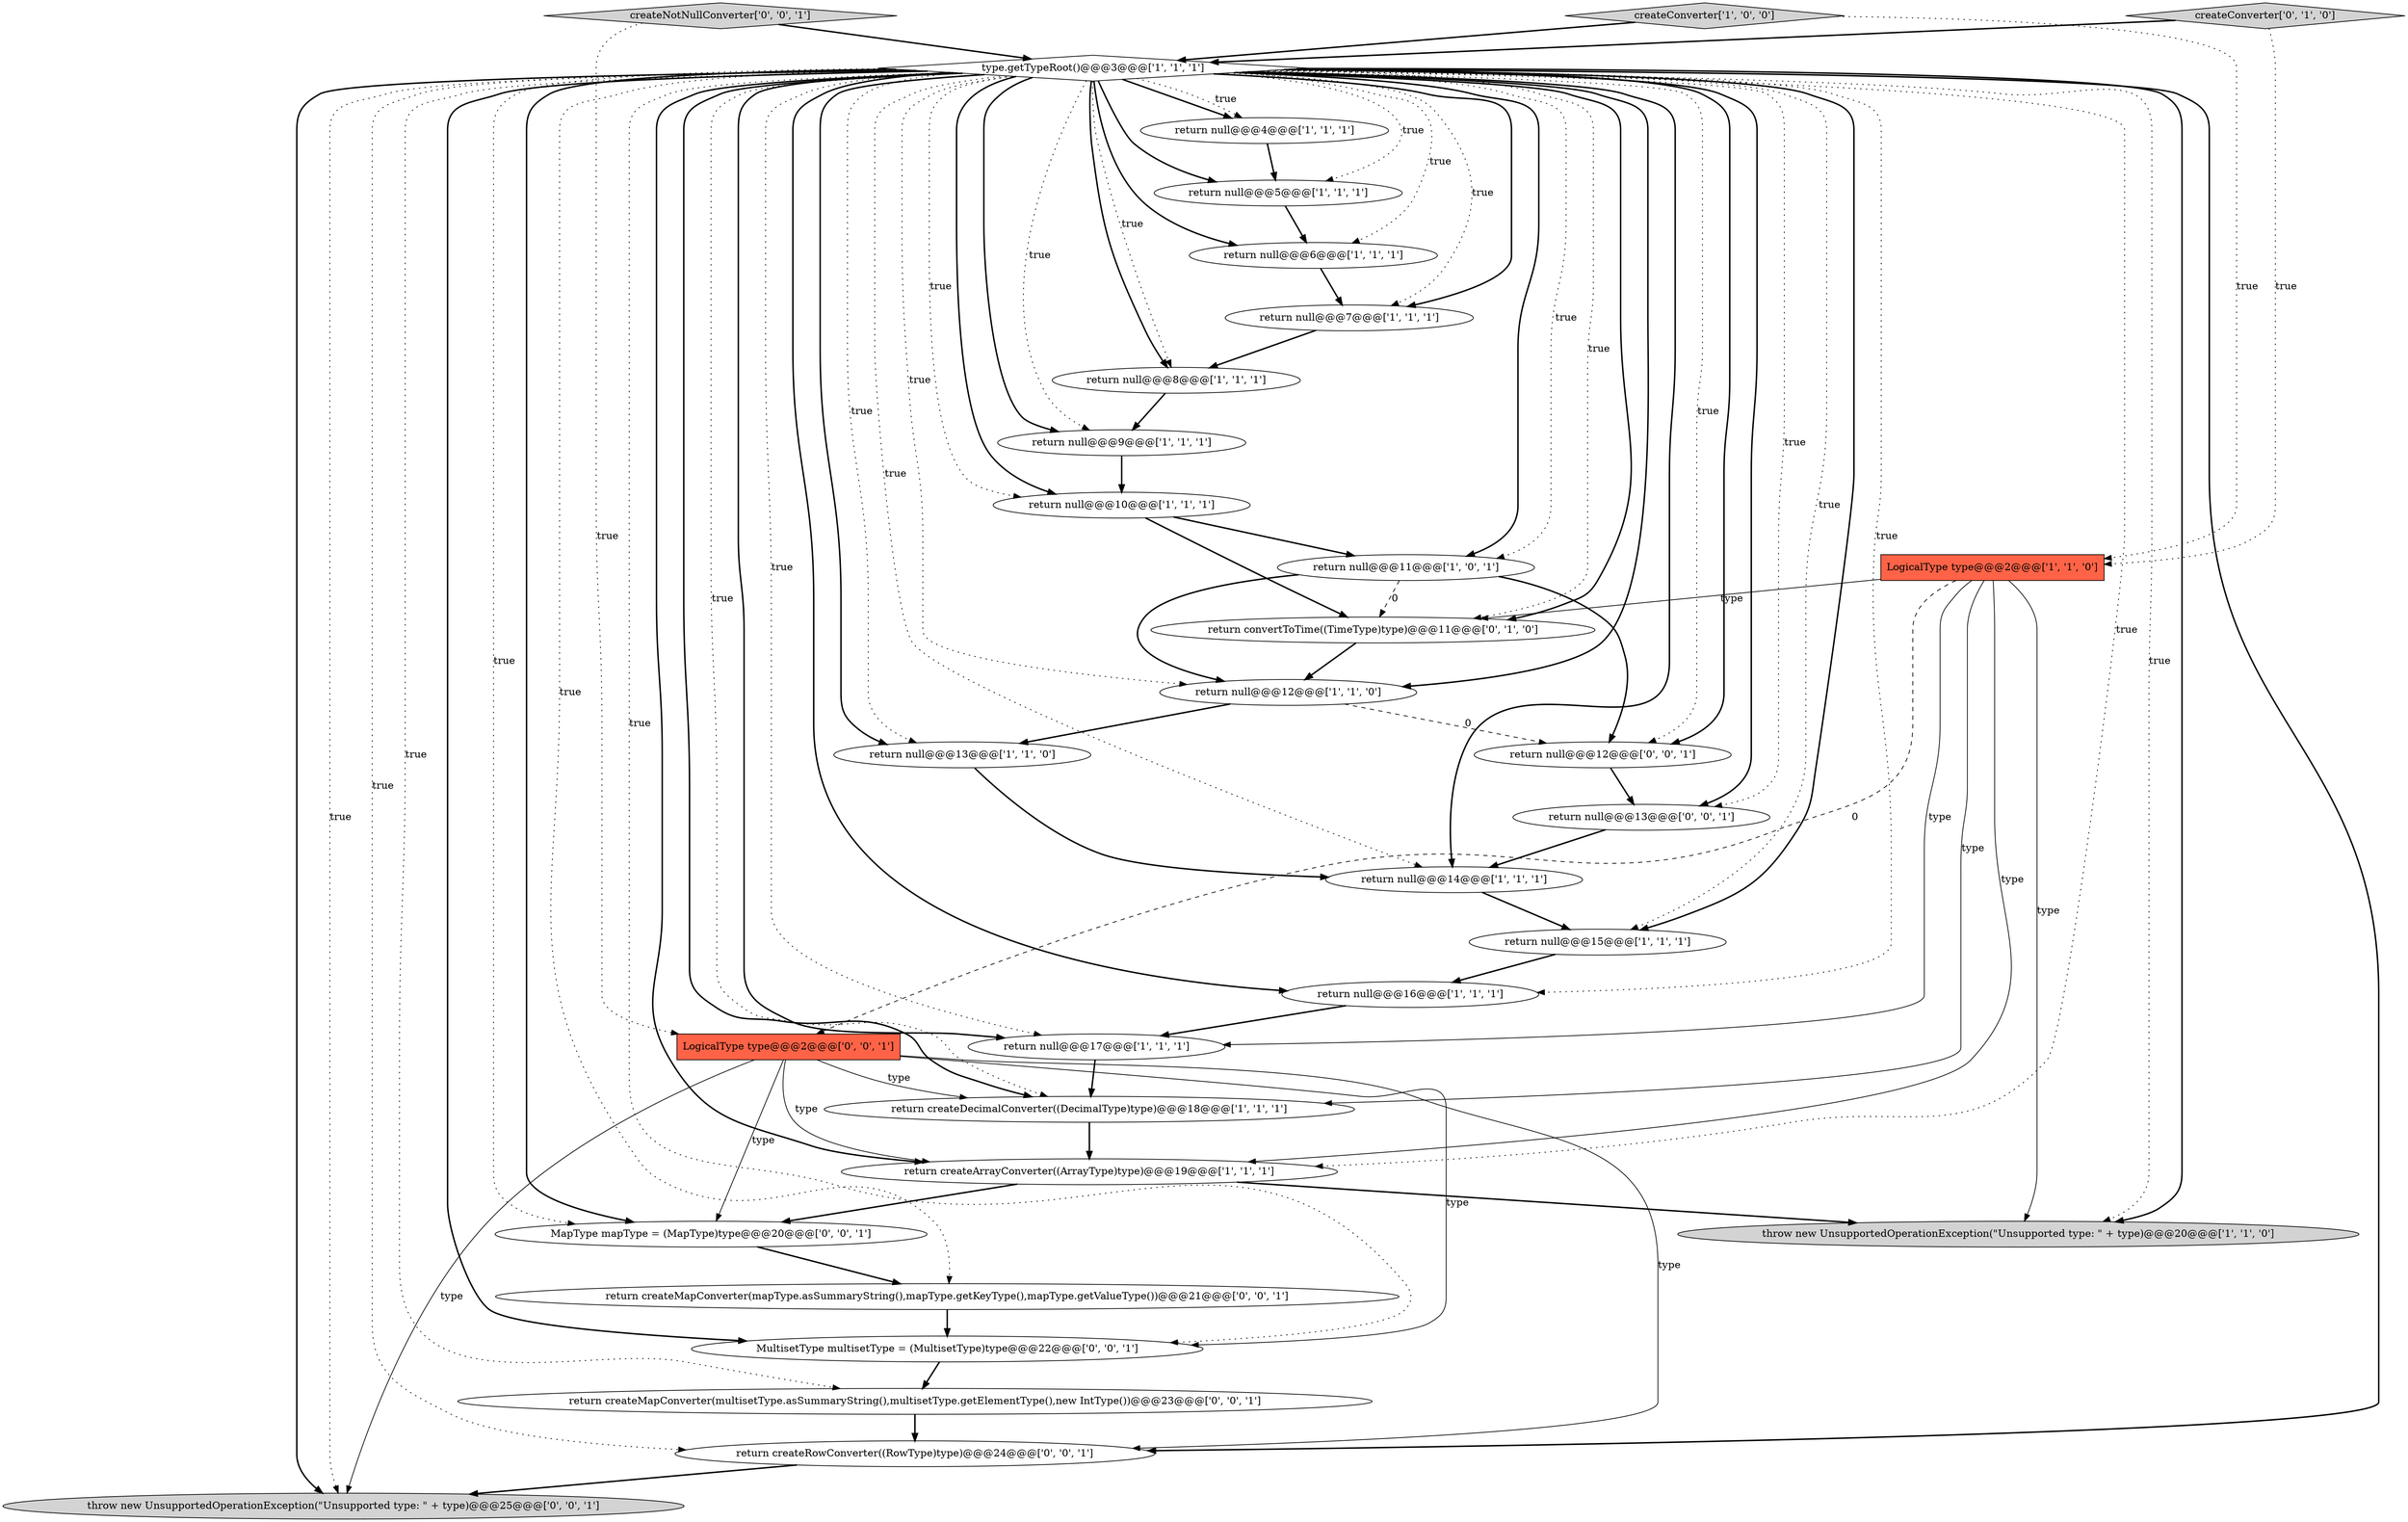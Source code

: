 digraph {
17 [style = filled, label = "return null@@@17@@@['1', '1', '1']", fillcolor = white, shape = ellipse image = "AAA0AAABBB1BBB"];
26 [style = filled, label = "LogicalType type@@@2@@@['0', '0', '1']", fillcolor = tomato, shape = box image = "AAA0AAABBB3BBB"];
5 [style = filled, label = "return null@@@8@@@['1', '1', '1']", fillcolor = white, shape = ellipse image = "AAA0AAABBB1BBB"];
28 [style = filled, label = "return null@@@12@@@['0', '0', '1']", fillcolor = white, shape = ellipse image = "AAA0AAABBB3BBB"];
13 [style = filled, label = "return createArrayConverter((ArrayType)type)@@@19@@@['1', '1', '1']", fillcolor = white, shape = ellipse image = "AAA0AAABBB1BBB"];
14 [style = filled, label = "LogicalType type@@@2@@@['1', '1', '0']", fillcolor = tomato, shape = box image = "AAA0AAABBB1BBB"];
2 [style = filled, label = "type.getTypeRoot()@@@3@@@['1', '1', '1']", fillcolor = white, shape = diamond image = "AAA0AAABBB1BBB"];
12 [style = filled, label = "return null@@@16@@@['1', '1', '1']", fillcolor = white, shape = ellipse image = "AAA0AAABBB1BBB"];
3 [style = filled, label = "return createDecimalConverter((DecimalType)type)@@@18@@@['1', '1', '1']", fillcolor = white, shape = ellipse image = "AAA0AAABBB1BBB"];
25 [style = filled, label = "createNotNullConverter['0', '0', '1']", fillcolor = lightgray, shape = diamond image = "AAA0AAABBB3BBB"];
11 [style = filled, label = "return null@@@15@@@['1', '1', '1']", fillcolor = white, shape = ellipse image = "AAA0AAABBB1BBB"];
0 [style = filled, label = "return null@@@13@@@['1', '1', '0']", fillcolor = white, shape = ellipse image = "AAA0AAABBB1BBB"];
30 [style = filled, label = "MapType mapType = (MapType)type@@@20@@@['0', '0', '1']", fillcolor = white, shape = ellipse image = "AAA0AAABBB3BBB"];
1 [style = filled, label = "return null@@@4@@@['1', '1', '1']", fillcolor = white, shape = ellipse image = "AAA0AAABBB1BBB"];
9 [style = filled, label = "return null@@@11@@@['1', '0', '1']", fillcolor = white, shape = ellipse image = "AAA0AAABBB1BBB"];
24 [style = filled, label = "return createMapConverter(multisetType.asSummaryString(),multisetType.getElementType(),new IntType())@@@23@@@['0', '0', '1']", fillcolor = white, shape = ellipse image = "AAA0AAABBB3BBB"];
6 [style = filled, label = "return null@@@9@@@['1', '1', '1']", fillcolor = white, shape = ellipse image = "AAA0AAABBB1BBB"];
16 [style = filled, label = "createConverter['1', '0', '0']", fillcolor = lightgray, shape = diamond image = "AAA0AAABBB1BBB"];
20 [style = filled, label = "return convertToTime((TimeType)type)@@@11@@@['0', '1', '0']", fillcolor = white, shape = ellipse image = "AAA1AAABBB2BBB"];
21 [style = filled, label = "createConverter['0', '1', '0']", fillcolor = lightgray, shape = diamond image = "AAA0AAABBB2BBB"];
19 [style = filled, label = "return null@@@10@@@['1', '1', '1']", fillcolor = white, shape = ellipse image = "AAA0AAABBB1BBB"];
7 [style = filled, label = "return null@@@5@@@['1', '1', '1']", fillcolor = white, shape = ellipse image = "AAA0AAABBB1BBB"];
31 [style = filled, label = "MultisetType multisetType = (MultisetType)type@@@22@@@['0', '0', '1']", fillcolor = white, shape = ellipse image = "AAA0AAABBB3BBB"];
27 [style = filled, label = "throw new UnsupportedOperationException(\"Unsupported type: \" + type)@@@25@@@['0', '0', '1']", fillcolor = lightgray, shape = ellipse image = "AAA0AAABBB3BBB"];
8 [style = filled, label = "return null@@@7@@@['1', '1', '1']", fillcolor = white, shape = ellipse image = "AAA0AAABBB1BBB"];
18 [style = filled, label = "return null@@@14@@@['1', '1', '1']", fillcolor = white, shape = ellipse image = "AAA0AAABBB1BBB"];
29 [style = filled, label = "return createRowConverter((RowType)type)@@@24@@@['0', '0', '1']", fillcolor = white, shape = ellipse image = "AAA0AAABBB3BBB"];
15 [style = filled, label = "return null@@@6@@@['1', '1', '1']", fillcolor = white, shape = ellipse image = "AAA0AAABBB1BBB"];
4 [style = filled, label = "throw new UnsupportedOperationException(\"Unsupported type: \" + type)@@@20@@@['1', '1', '0']", fillcolor = lightgray, shape = ellipse image = "AAA0AAABBB1BBB"];
23 [style = filled, label = "return createMapConverter(mapType.asSummaryString(),mapType.getKeyType(),mapType.getValueType())@@@21@@@['0', '0', '1']", fillcolor = white, shape = ellipse image = "AAA0AAABBB3BBB"];
22 [style = filled, label = "return null@@@13@@@['0', '0', '1']", fillcolor = white, shape = ellipse image = "AAA0AAABBB3BBB"];
10 [style = filled, label = "return null@@@12@@@['1', '1', '0']", fillcolor = white, shape = ellipse image = "AAA0AAABBB1BBB"];
2->4 [style = bold, label=""];
11->12 [style = bold, label=""];
10->28 [style = dashed, label="0"];
20->10 [style = bold, label=""];
2->8 [style = dotted, label="true"];
26->31 [style = solid, label="type"];
2->5 [style = dotted, label="true"];
14->4 [style = solid, label="type"];
2->10 [style = bold, label=""];
25->26 [style = dotted, label="true"];
6->19 [style = bold, label=""];
17->3 [style = bold, label=""];
3->13 [style = bold, label=""];
2->17 [style = bold, label=""];
28->22 [style = bold, label=""];
2->28 [style = dotted, label="true"];
2->29 [style = bold, label=""];
2->1 [style = bold, label=""];
2->31 [style = bold, label=""];
2->29 [style = dotted, label="true"];
21->14 [style = dotted, label="true"];
9->28 [style = bold, label=""];
24->29 [style = bold, label=""];
15->8 [style = bold, label=""];
2->19 [style = dotted, label="true"];
5->6 [style = bold, label=""];
2->7 [style = dotted, label="true"];
2->3 [style = dotted, label="true"];
8->5 [style = bold, label=""];
16->14 [style = dotted, label="true"];
14->13 [style = solid, label="type"];
14->3 [style = solid, label="type"];
2->28 [style = bold, label=""];
2->3 [style = bold, label=""];
16->2 [style = bold, label=""];
14->20 [style = solid, label="type"];
2->1 [style = dotted, label="true"];
26->3 [style = solid, label="type"];
2->13 [style = dotted, label="true"];
30->23 [style = bold, label=""];
2->22 [style = dotted, label="true"];
2->12 [style = dotted, label="true"];
2->27 [style = bold, label=""];
9->10 [style = bold, label=""];
2->23 [style = dotted, label="true"];
2->24 [style = dotted, label="true"];
29->27 [style = bold, label=""];
2->27 [style = dotted, label="true"];
13->4 [style = bold, label=""];
2->7 [style = bold, label=""];
2->13 [style = bold, label=""];
2->30 [style = dotted, label="true"];
2->8 [style = bold, label=""];
23->31 [style = bold, label=""];
2->9 [style = bold, label=""];
2->19 [style = bold, label=""];
2->31 [style = dotted, label="true"];
12->17 [style = bold, label=""];
2->15 [style = dotted, label="true"];
2->18 [style = dotted, label="true"];
22->18 [style = bold, label=""];
9->20 [style = dashed, label="0"];
2->6 [style = bold, label=""];
2->0 [style = bold, label=""];
7->15 [style = bold, label=""];
1->7 [style = bold, label=""];
26->13 [style = solid, label="type"];
18->11 [style = bold, label=""];
10->0 [style = bold, label=""];
2->11 [style = dotted, label="true"];
2->17 [style = dotted, label="true"];
26->27 [style = solid, label="type"];
2->4 [style = dotted, label="true"];
19->9 [style = bold, label=""];
13->30 [style = bold, label=""];
26->30 [style = solid, label="type"];
25->2 [style = bold, label=""];
2->11 [style = bold, label=""];
2->5 [style = bold, label=""];
2->9 [style = dotted, label="true"];
14->17 [style = solid, label="type"];
19->20 [style = bold, label=""];
2->20 [style = dotted, label="true"];
2->6 [style = dotted, label="true"];
14->26 [style = dashed, label="0"];
2->10 [style = dotted, label="true"];
21->2 [style = bold, label=""];
2->18 [style = bold, label=""];
2->20 [style = bold, label=""];
2->22 [style = bold, label=""];
2->30 [style = bold, label=""];
2->0 [style = dotted, label="true"];
31->24 [style = bold, label=""];
26->29 [style = solid, label="type"];
2->15 [style = bold, label=""];
0->18 [style = bold, label=""];
2->12 [style = bold, label=""];
}
